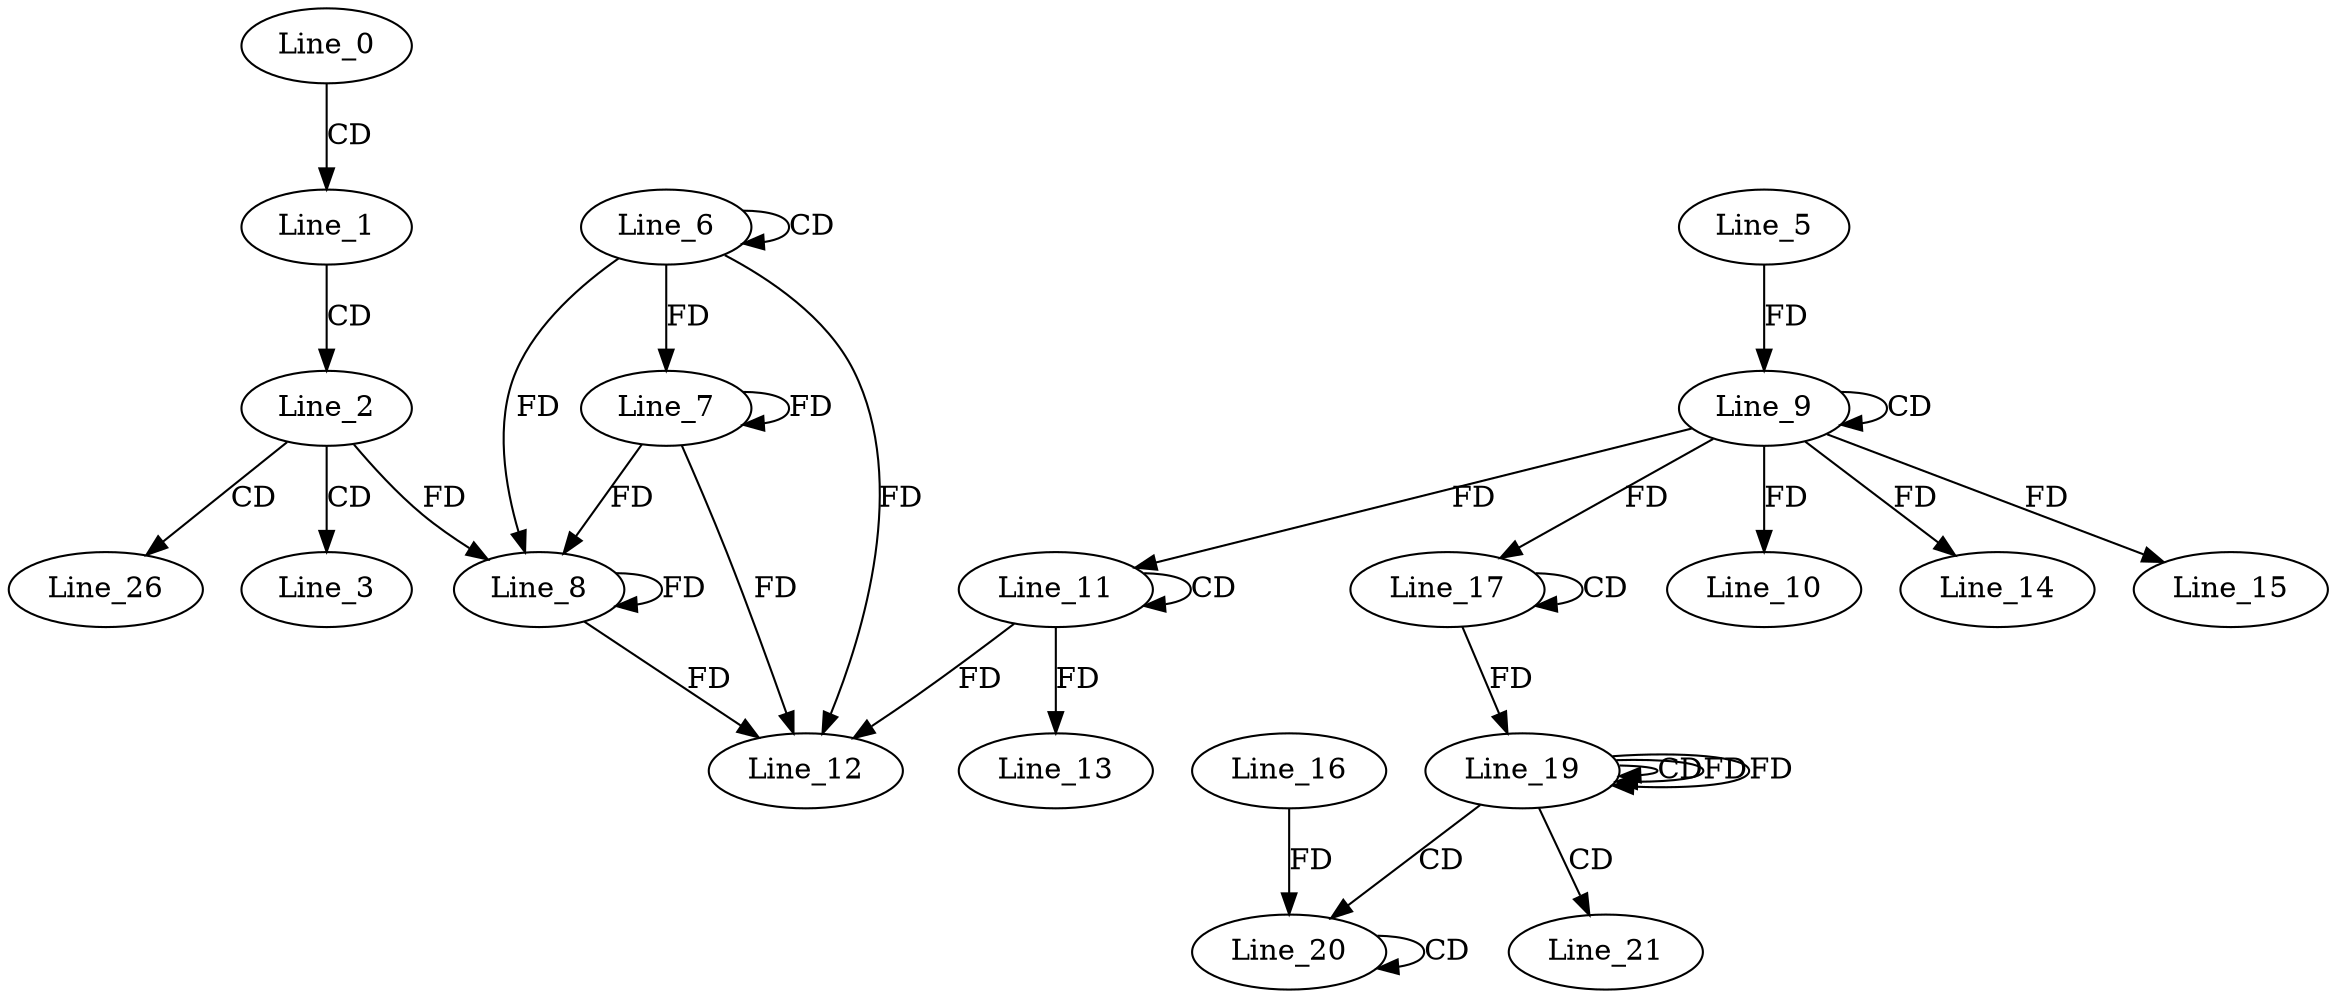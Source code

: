 digraph G {
  Line_0;
  Line_1;
  Line_2;
  Line_3;
  Line_6;
  Line_6;
  Line_7;
  Line_8;
  Line_8;
  Line_9;
  Line_9;
  Line_5;
  Line_10;
  Line_11;
  Line_11;
  Line_12;
  Line_12;
  Line_13;
  Line_14;
  Line_15;
  Line_17;
  Line_17;
  Line_19;
  Line_19;
  Line_19;
  Line_20;
  Line_20;
  Line_16;
  Line_21;
  Line_26;
  Line_0 -> Line_1 [ label="CD" ];
  Line_1 -> Line_2 [ label="CD" ];
  Line_2 -> Line_3 [ label="CD" ];
  Line_6 -> Line_6 [ label="CD" ];
  Line_6 -> Line_7 [ label="FD" ];
  Line_7 -> Line_7 [ label="FD" ];
  Line_6 -> Line_8 [ label="FD" ];
  Line_7 -> Line_8 [ label="FD" ];
  Line_8 -> Line_8 [ label="FD" ];
  Line_2 -> Line_8 [ label="FD" ];
  Line_9 -> Line_9 [ label="CD" ];
  Line_5 -> Line_9 [ label="FD" ];
  Line_9 -> Line_10 [ label="FD" ];
  Line_11 -> Line_11 [ label="CD" ];
  Line_9 -> Line_11 [ label="FD" ];
  Line_11 -> Line_12 [ label="FD" ];
  Line_6 -> Line_12 [ label="FD" ];
  Line_7 -> Line_12 [ label="FD" ];
  Line_8 -> Line_12 [ label="FD" ];
  Line_11 -> Line_13 [ label="FD" ];
  Line_9 -> Line_14 [ label="FD" ];
  Line_9 -> Line_15 [ label="FD" ];
  Line_17 -> Line_17 [ label="CD" ];
  Line_9 -> Line_17 [ label="FD" ];
  Line_17 -> Line_19 [ label="FD" ];
  Line_19 -> Line_19 [ label="CD" ];
  Line_19 -> Line_19 [ label="FD" ];
  Line_19 -> Line_20 [ label="CD" ];
  Line_20 -> Line_20 [ label="CD" ];
  Line_16 -> Line_20 [ label="FD" ];
  Line_19 -> Line_21 [ label="CD" ];
  Line_2 -> Line_26 [ label="CD" ];
  Line_19 -> Line_19 [ label="FD" ];
}
